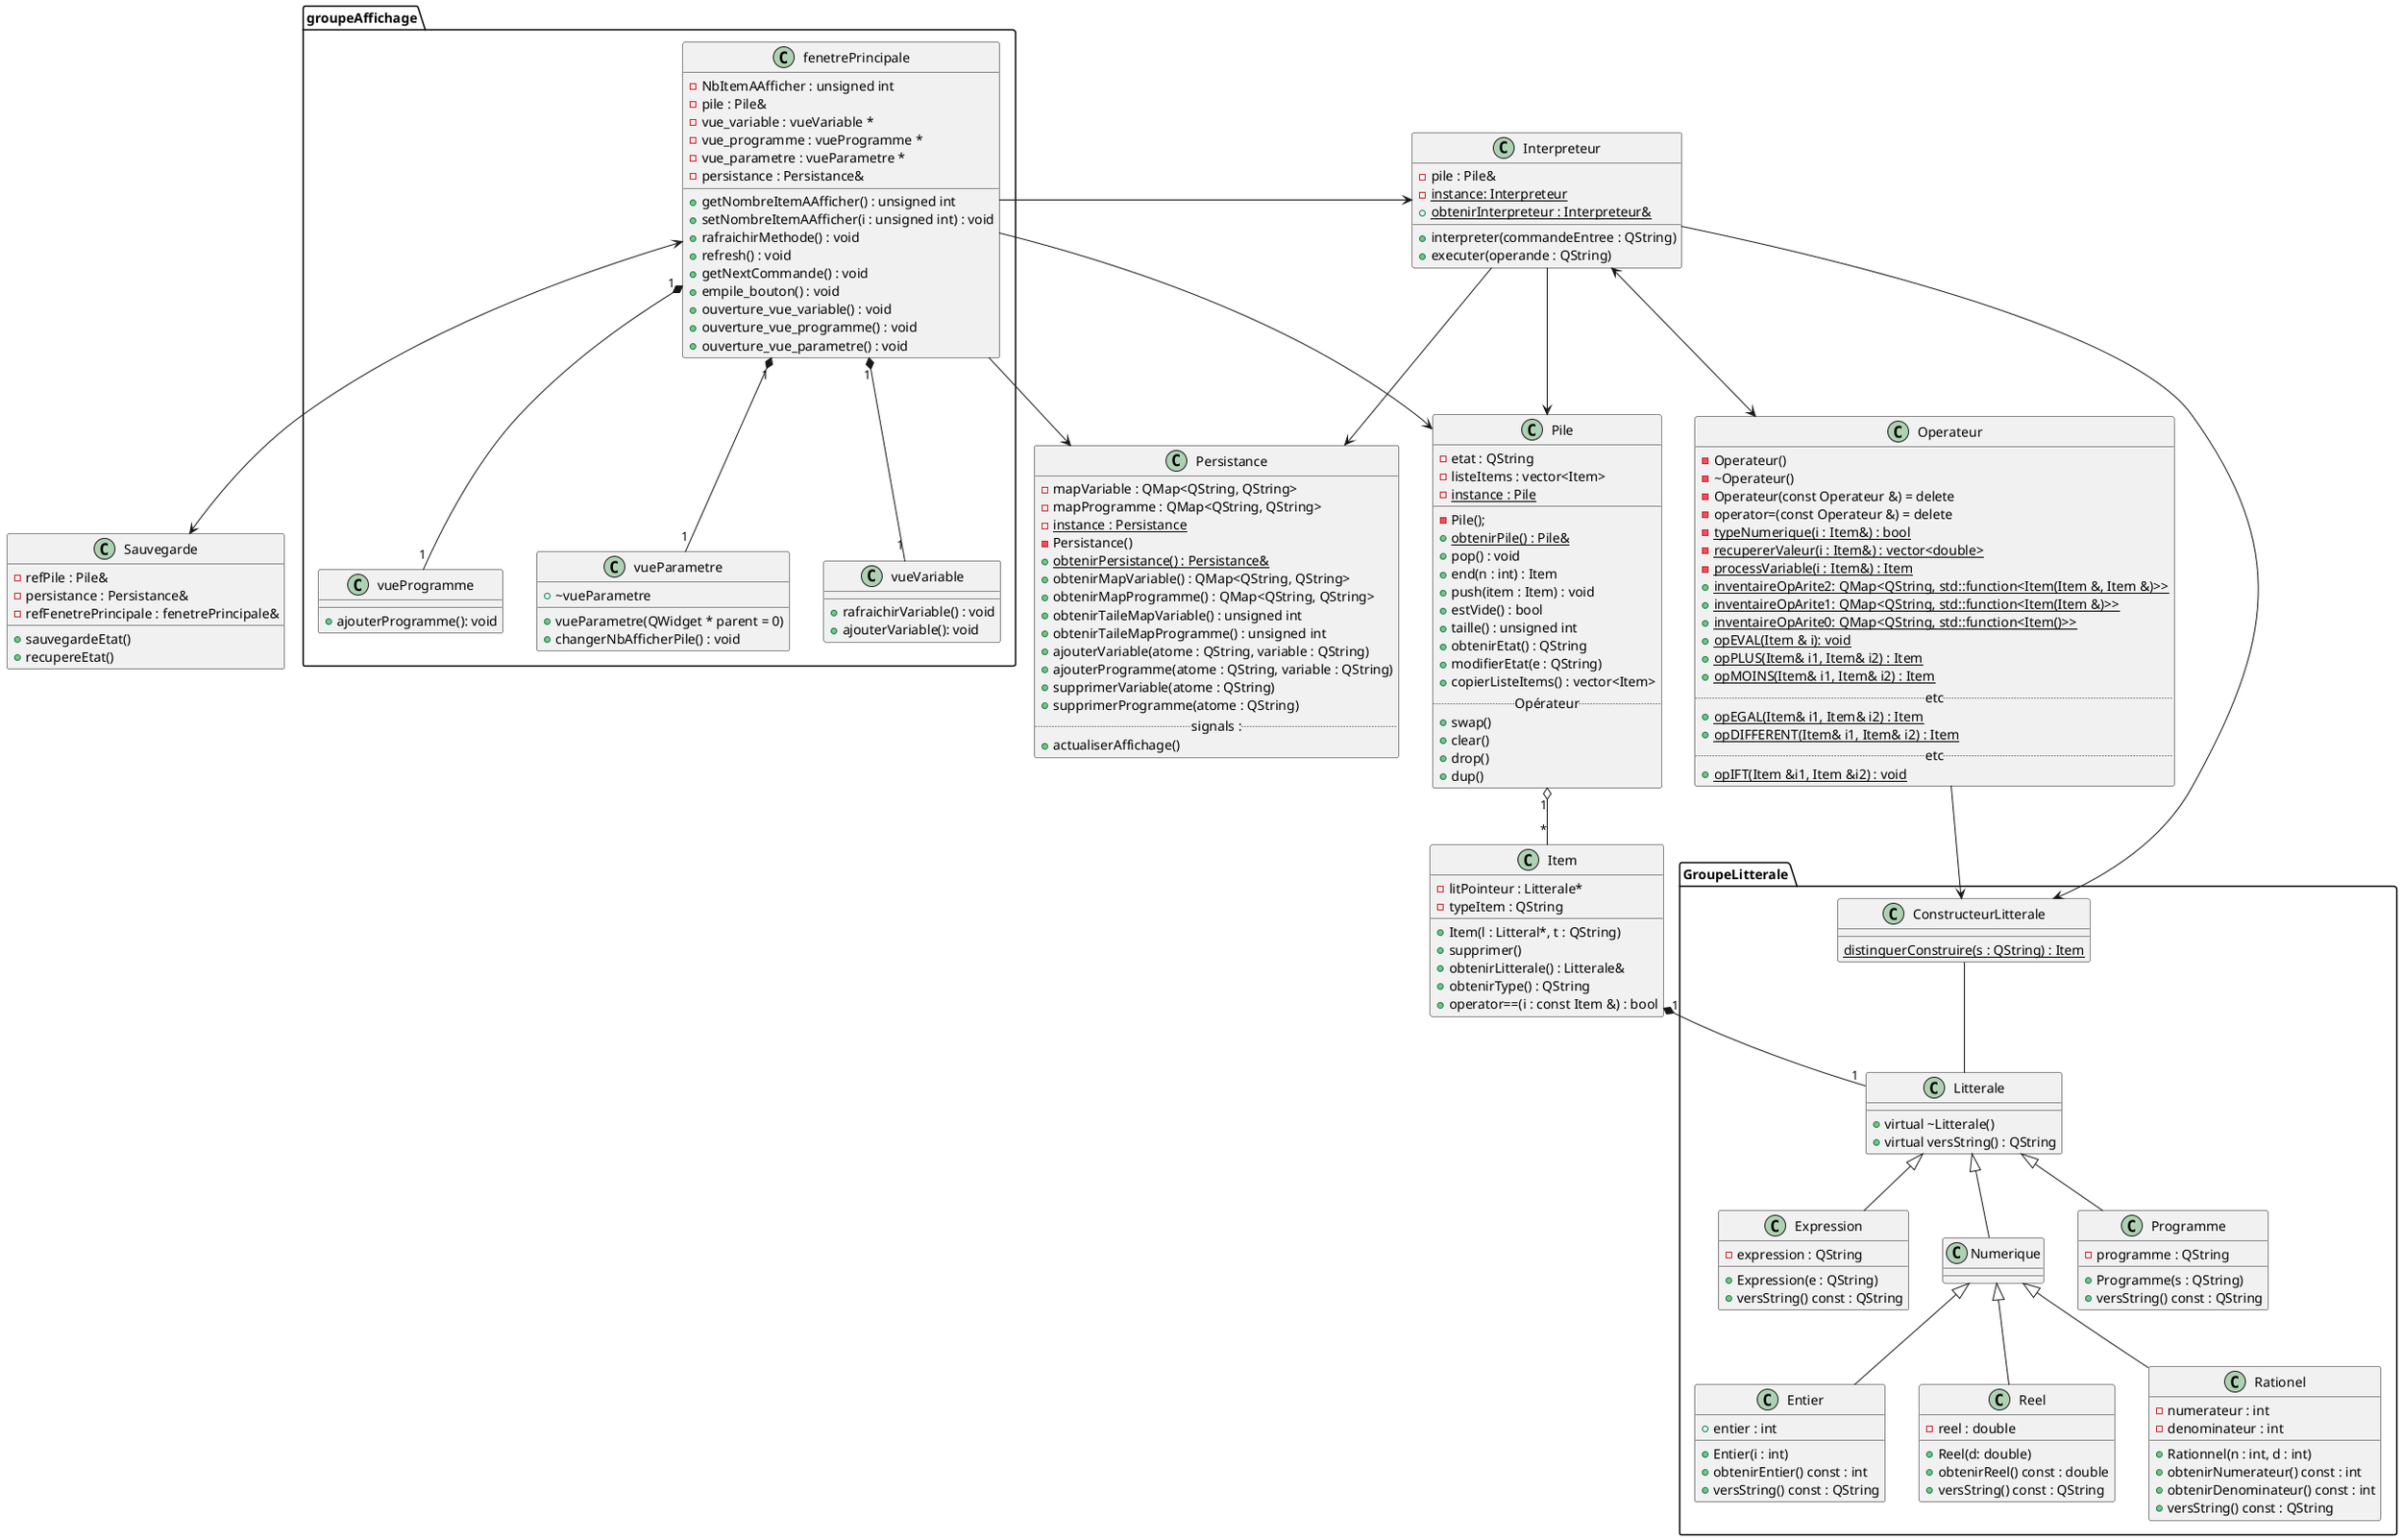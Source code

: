 @startuml

Class Sauvegarde {
    -refPile : Pile&
    -persistance : Persistance&
    -refFenetrePrincipale : fenetrePrincipale&
    +sauvegardeEtat()
    +recupereEtat()
}

package "GroupeLitterale" {


    Class ConstructeurLitterale{
    {static} distinguerConstruire(s : QString) : Item
    }

    Class Litterale {
         +virtual ~Litterale()
        +virtual versString() : QString
    }



    Class Entier{
        +entier : int
        +Entier(i : int)
        +obtenirEntier() const : int
        +versString() const : QString
    }

    Class Reel{
        -reel : double
        +Reel(d: double)
        +obtenirReel() const : double
        +versString() const : QString
        }

    Class Rationel{
        -numerateur : int
        -denominateur : int
        +Rationnel(n : int, d : int)
        +obtenirNumerateur() const : int
        +obtenirDenominateur() const : int
        +versString() const : QString
        }

    Class Expression{
        -expression : QString
        +Expression(e : QString)
        +versString() const : QString
    }

    Class Numerique{

        }

    Class Programme{
        -programme : QString
        +Programme(s : QString)
        +versString() const : QString
    }

}

Class Item{
    -litPointeur : Litterale*
    -typeItem : QString
    +Item(l : Litteral*, t : QString)
    +supprimer()
    +obtenirLitterale() : Litterale&
    +obtenirType() : QString
    +operator==(i : const Item &) : bool
}





Class Operateur{
    -Operateur()
    -~Operateur()
    -Operateur(const Operateur &) = delete
    -operator=(const Operateur &) = delete
    -{static} typeNumerique(i : Item&) : bool
    -{static} recupererValeur(i : Item&) : vector<double>
    -{static} processVariable(i : Item&) : Item
    +{static} inventaireOpArite2: QMap<QString, std::function<Item(Item &, Item &)>>
    +{static} inventaireOpArite1: QMap<QString, std::function<Item(Item &)>>
    +{static} inventaireOpArite0: QMap<QString, std::function<Item()>>
    +{static}opEVAL(Item & i): void
    +{static}opPLUS(Item& i1, Item& i2) : Item
    +{static}opMOINS(Item& i1, Item& i2) : Item
    .. etc ..
    +{static}opEGAL(Item& i1, Item& i2) : Item
    +{static}opDIFFERENT(Item& i1, Item& i2) : Item
    .. etc ..
    +{static}opIFT(Item &i1, Item &i2) : void
}


Class Persistance{
    -mapVariable : QMap<QString, QString>
    -mapProgramme : QMap<QString, QString>
    -{static} instance : Persistance
    -Persistance()
    +{static} obtenirPersistance() : Persistance&
    +obtenirMapVariable() : QMap<QString, QString>
    +obtenirMapProgramme() : QMap<QString, QString>
    +obtenirTaileMapVariable() : unsigned int
    +obtenirTaileMapProgramme() : unsigned int
    +ajouterVariable(atome : QString, variable : QString)
    +ajouterProgramme(atome : QString, variable : QString)
    +supprimerVariable(atome : QString)
    +supprimerProgramme(atome : QString)
    .. signals : ..
    +actualiserAffichage()
}

Class Interpreteur{
    -pile : Pile&
    -{static} instance: Interpreteur
    +interpreter(commandeEntree : QString)
    +executer(operande : QString)
    +{static} obtenirInterpreteur : Interpreteur&
}


Class Pile{
    -etat : QString
    -listeItems : vector<Item>
    -{static} instance : Pile
    __
    -Pile();
    +{static} obtenirPile() : Pile&
    +pop() : void
    +end(n : int) : Item
    +push(item : Item) : void
    +estVide() : bool
    +taille() : unsigned int
    +obtenirEtat() : QString
    +modifierEtat(e : QString)
    +copierListeItems() : vector<Item>
    .. Opérateur ..
    +swap()
    +clear()
    +drop()
    +dup()
}




package "groupeAffichage" {

    Class fenetrePrincipale{
        -NbItemAAfficher : unsigned int
	    -pile : Pile&
        -vue_variable : vueVariable *
        -vue_programme : vueProgramme *
        -vue_parametre : vueParametre *
        -persistance : Persistance&
        +getNombreItemAAfficher() : unsigned int
        +setNombreItemAAfficher(i : unsigned int) : void
        +rafraichirMethode() : void
        +refresh() : void
	    +getNextCommande() : void
        +empile_bouton() : void
        +ouverture_vue_variable() : void
        +ouverture_vue_programme() : void
        +ouverture_vue_parametre() : void
    }

    Class vueVariable{
        +rafraichirVariable() : void
        +ajouterVariable(): void
    }
    Class vueProgramme{
        +ajouterProgramme(): void
    }
    Class vueParametre{
        +vueParametre(QWidget * parent = 0)
        +~vueParametre
        +changerNbAfficherPile() : void

    }

}





Interpreteur <--> Operateur
Interpreteur --> Persistance
Interpreteur --> Pile
fenetrePrincipale --> Pile

Interpreteur --> ConstructeurLitterale

Item "1" *-- "1" Litterale
Pile "1" o-- "*" Item

fenetrePrincipale "1" *-- "1" vueVariable
fenetrePrincipale "1" *-- "1" vueProgramme
fenetrePrincipale "1" *-- "1" vueParametre

Operateur --> ConstructeurLitterale
fenetrePrincipale --> Interpreteur
Persistance <-- fenetrePrincipale

fenetrePrincipale <--> Sauvegarde
ConstructeurLitterale -- Litterale


Litterale <|-- Numerique
Numerique <|-- Reel
Numerique <|-- Rationel
Numerique <|-- Entier
Litterale <|-- Expression
Litterale <|-- Programme

@enduml
